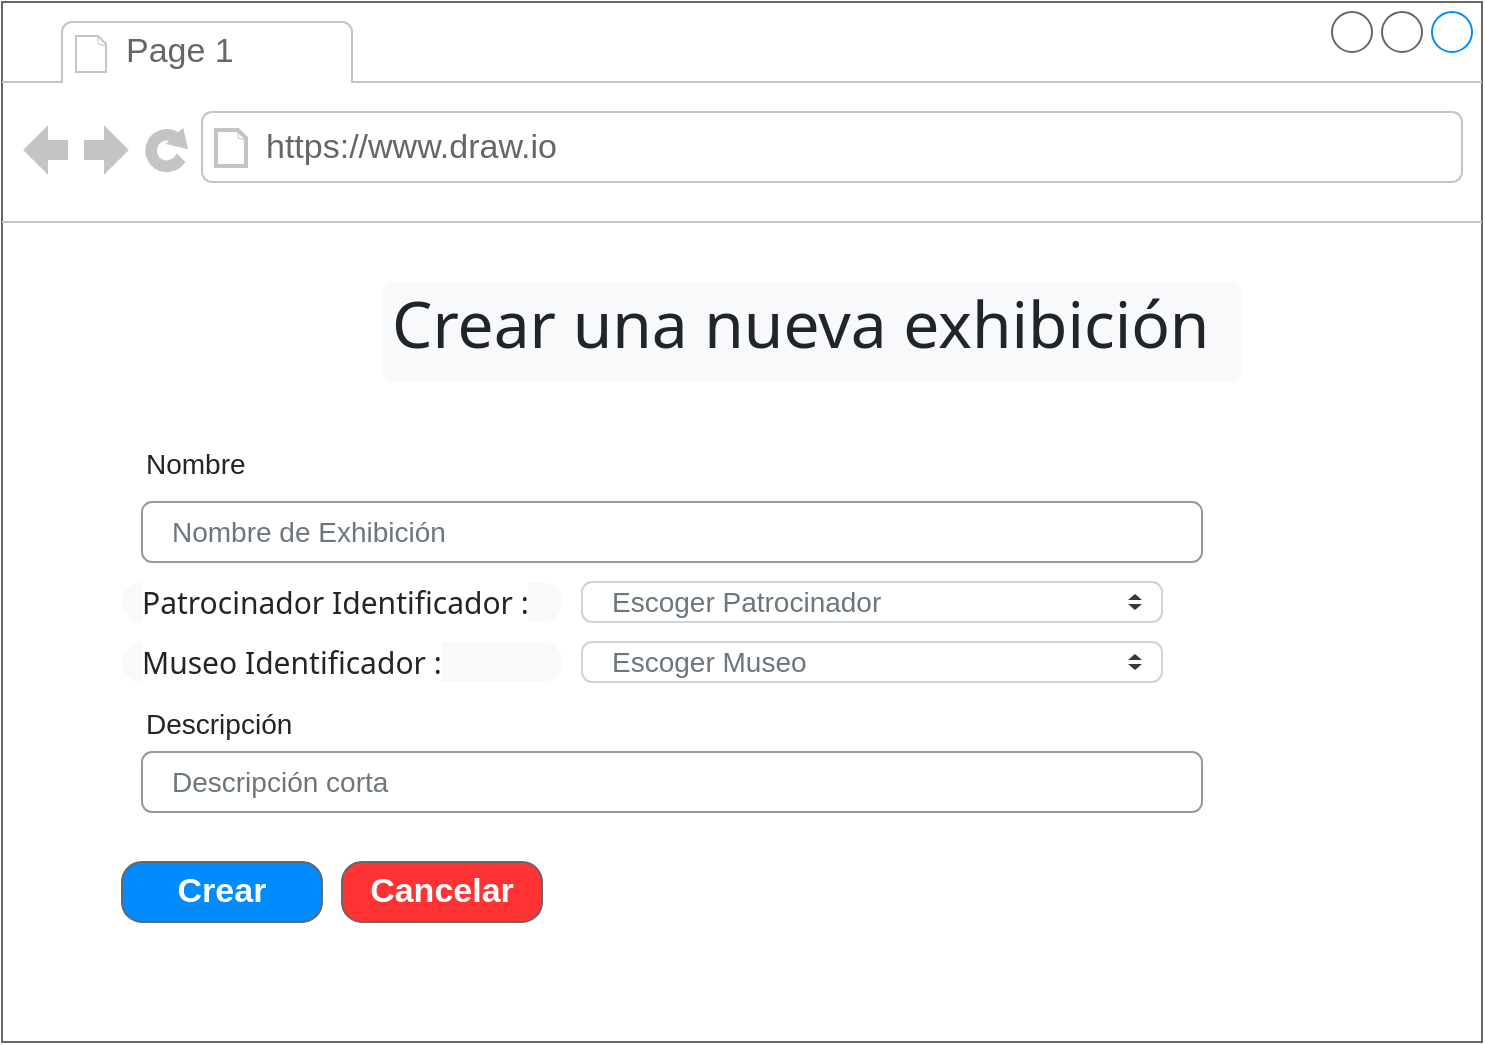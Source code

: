<mxfile version="20.5.3" type="github">
  <diagram id="FIxnGgVHaGochU8fmX4p" name="Página-1">
    <mxGraphModel dx="1981" dy="715" grid="1" gridSize="10" guides="1" tooltips="1" connect="1" arrows="1" fold="1" page="1" pageScale="1" pageWidth="827" pageHeight="1169" math="0" shadow="0">
      <root>
        <mxCell id="0" />
        <mxCell id="1" parent="0" />
        <mxCell id="HSkRyl3O7Hn2DS-7T1eo-1" value="" style="strokeWidth=1;shadow=0;dashed=0;align=center;html=1;shape=mxgraph.mockup.containers.browserWindow;rSize=0;strokeColor=#666666;strokeColor2=#008cff;strokeColor3=#c4c4c4;mainText=,;recursiveResize=0;" vertex="1" parent="1">
          <mxGeometry x="-70" y="180" width="740" height="520" as="geometry" />
        </mxCell>
        <mxCell id="HSkRyl3O7Hn2DS-7T1eo-2" value="Page 1" style="strokeWidth=1;shadow=0;dashed=0;align=center;html=1;shape=mxgraph.mockup.containers.anchor;fontSize=17;fontColor=#666666;align=left;" vertex="1" parent="HSkRyl3O7Hn2DS-7T1eo-1">
          <mxGeometry x="60" y="12" width="110" height="26" as="geometry" />
        </mxCell>
        <mxCell id="HSkRyl3O7Hn2DS-7T1eo-3" value="https://www.draw.io" style="strokeWidth=1;shadow=0;dashed=0;align=center;html=1;shape=mxgraph.mockup.containers.anchor;rSize=0;fontSize=17;fontColor=#666666;align=left;" vertex="1" parent="HSkRyl3O7Hn2DS-7T1eo-1">
          <mxGeometry x="130" y="60" width="250" height="26" as="geometry" />
        </mxCell>
        <mxCell id="HSkRyl3O7Hn2DS-7T1eo-5" value="&lt;span style=&quot;font-weight: 400; caret-color: rgb(33, 37, 41); color: rgb(33, 37, 41); font-family: system-ui, -apple-system, &amp;quot;Segoe UI&amp;quot;, Roboto, &amp;quot;Helvetica Neue&amp;quot;, &amp;quot;Noto Sans&amp;quot;, &amp;quot;Liberation Sans&amp;quot;, Arial, sans-serif, &amp;quot;Apple Color Emoji&amp;quot;, &amp;quot;Segoe UI Emoji&amp;quot;, &amp;quot;Segoe UI Symbol&amp;quot;, &amp;quot;Noto Color Emoji&amp;quot;; font-size: 15px; background-color: rgb(255, 255, 255);&quot;&gt;Patrocinador Identificador :&lt;/span&gt;" style="rounded=1;whiteSpace=wrap;html=1;arcSize=50;strokeColor=none;strokeWidth=1;fillColor=#F8F9FA;fontColor=#000000;whiteSpace=wrap;align=left;verticalAlign=middle;spacingLeft=0;fontStyle=1;fontSize=14;spacing=10;" vertex="1" parent="HSkRyl3O7Hn2DS-7T1eo-1">
          <mxGeometry x="60" y="290" width="220" height="20" as="geometry" />
        </mxCell>
        <mxCell id="HSkRyl3O7Hn2DS-7T1eo-7" value="Crear" style="strokeWidth=1;shadow=0;dashed=0;align=center;html=1;shape=mxgraph.mockup.buttons.button;strokeColor=#666666;fontColor=#ffffff;mainText=;buttonStyle=round;fontSize=17;fontStyle=1;fillColor=#008cff;whiteSpace=wrap;" vertex="1" parent="HSkRyl3O7Hn2DS-7T1eo-1">
          <mxGeometry x="60" y="430" width="100" height="30" as="geometry" />
        </mxCell>
        <mxCell id="HSkRyl3O7Hn2DS-7T1eo-8" value="Cancelar" style="strokeWidth=1;shadow=0;dashed=0;align=center;html=1;shape=mxgraph.mockup.buttons.button;strokeColor=#666666;fontColor=#ffffff;mainText=;buttonStyle=round;fontSize=17;fontStyle=1;fillColor=#FF3333;whiteSpace=wrap;" vertex="1" parent="HSkRyl3O7Hn2DS-7T1eo-1">
          <mxGeometry x="170" y="430" width="100" height="30" as="geometry" />
        </mxCell>
        <mxCell id="HSkRyl3O7Hn2DS-7T1eo-9" value="&lt;h2 style=&quot;box-sizing: border-box; margin: 0px 0px 0.5rem; padding: 0px; font-size: 2rem; font-family: &amp;quot;Segoe UI&amp;quot;, Arial, sans-serif; font-weight: 500; line-height: 1.2; caret-color: rgb(33, 37, 41); color: rgb(33, 37, 41); text-align: center !important;&quot; class=&quot;text-center&quot;&gt;Crear una nueva exhibición&lt;/h2&gt;" style="html=1;shadow=0;dashed=0;shape=mxgraph.bootstrap.rrect;rSize=5;strokeColor=none;strokeWidth=1;fillColor=#F8F9FA;fontColor=#000000;whiteSpace=wrap;align=left;verticalAlign=middle;spacingLeft=0;fontStyle=1;fontSize=14;spacing=5;" vertex="1" parent="HSkRyl3O7Hn2DS-7T1eo-1">
          <mxGeometry x="190" y="140" width="430" height="50" as="geometry" />
        </mxCell>
        <mxCell id="HSkRyl3O7Hn2DS-7T1eo-16" value="Escoger Patrocinador" style="html=1;shadow=0;dashed=0;shape=mxgraph.bootstrap.rrect;rSize=5;fillColor=#ffffff;strokeColor=#CED4DA;align=left;spacing=15;fontSize=14;fontColor=#6C767D;" vertex="1" parent="HSkRyl3O7Hn2DS-7T1eo-1">
          <mxGeometry x="290" y="290" width="290" height="20" as="geometry" />
        </mxCell>
        <mxCell id="HSkRyl3O7Hn2DS-7T1eo-17" value="" style="shape=triangle;direction=south;fillColor=#343A40;strokeColor=none;perimeter=none;" vertex="1" parent="HSkRyl3O7Hn2DS-7T1eo-16">
          <mxGeometry x="1" y="0.5" width="7" height="3" relative="1" as="geometry">
            <mxPoint x="-17" y="1" as="offset" />
          </mxGeometry>
        </mxCell>
        <mxCell id="HSkRyl3O7Hn2DS-7T1eo-18" value="" style="shape=triangle;direction=north;fillColor=#343A40;strokeColor=none;perimeter=none;" vertex="1" parent="HSkRyl3O7Hn2DS-7T1eo-16">
          <mxGeometry x="1" y="0.5" width="7" height="3" relative="1" as="geometry">
            <mxPoint x="-17" y="-4" as="offset" />
          </mxGeometry>
        </mxCell>
        <mxCell id="HSkRyl3O7Hn2DS-7T1eo-21" value="Nombre" style="fillColor=none;strokeColor=none;align=left;fontSize=14;fontColor=#212529;" vertex="1" parent="HSkRyl3O7Hn2DS-7T1eo-1">
          <mxGeometry x="70" y="210" width="260" height="40" as="geometry" />
        </mxCell>
        <mxCell id="HSkRyl3O7Hn2DS-7T1eo-22" value="Nombre de Exhibición" style="html=1;shadow=0;dashed=0;shape=mxgraph.bootstrap.rrect;rSize=5;fillColor=none;strokeColor=#999999;align=left;spacing=15;fontSize=14;fontColor=#6C767D;" vertex="1" parent="HSkRyl3O7Hn2DS-7T1eo-1">
          <mxGeometry width="530" height="30" relative="1" as="geometry">
            <mxPoint x="70" y="250" as="offset" />
          </mxGeometry>
        </mxCell>
        <mxCell id="HSkRyl3O7Hn2DS-7T1eo-25" value="&lt;span style=&quot;font-weight: 400; caret-color: rgb(33, 37, 41); color: rgb(33, 37, 41); font-family: system-ui, -apple-system, &amp;quot;Segoe UI&amp;quot;, Roboto, &amp;quot;Helvetica Neue&amp;quot;, &amp;quot;Noto Sans&amp;quot;, &amp;quot;Liberation Sans&amp;quot;, Arial, sans-serif, &amp;quot;Apple Color Emoji&amp;quot;, &amp;quot;Segoe UI Emoji&amp;quot;, &amp;quot;Segoe UI Symbol&amp;quot;, &amp;quot;Noto Color Emoji&amp;quot;; font-size: 15px; background-color: rgb(255, 255, 255);&quot;&gt;Museo Identificador :&lt;/span&gt;" style="rounded=1;whiteSpace=wrap;html=1;arcSize=50;strokeColor=none;strokeWidth=1;fillColor=#F8F9FA;fontColor=#000000;whiteSpace=wrap;align=left;verticalAlign=middle;spacingLeft=0;fontStyle=1;fontSize=14;spacing=10;" vertex="1" parent="HSkRyl3O7Hn2DS-7T1eo-1">
          <mxGeometry x="60" y="320" width="220" height="20" as="geometry" />
        </mxCell>
        <mxCell id="HSkRyl3O7Hn2DS-7T1eo-26" value="Escoger Museo" style="html=1;shadow=0;dashed=0;shape=mxgraph.bootstrap.rrect;rSize=5;fillColor=#ffffff;strokeColor=#CED4DA;align=left;spacing=15;fontSize=14;fontColor=#6C767D;" vertex="1" parent="HSkRyl3O7Hn2DS-7T1eo-1">
          <mxGeometry x="290" y="320" width="290" height="20" as="geometry" />
        </mxCell>
        <mxCell id="HSkRyl3O7Hn2DS-7T1eo-27" value="" style="shape=triangle;direction=south;fillColor=#343A40;strokeColor=none;perimeter=none;" vertex="1" parent="HSkRyl3O7Hn2DS-7T1eo-26">
          <mxGeometry x="1" y="0.5" width="7" height="3" relative="1" as="geometry">
            <mxPoint x="-17" y="1" as="offset" />
          </mxGeometry>
        </mxCell>
        <mxCell id="HSkRyl3O7Hn2DS-7T1eo-28" value="" style="shape=triangle;direction=north;fillColor=#343A40;strokeColor=none;perimeter=none;" vertex="1" parent="HSkRyl3O7Hn2DS-7T1eo-26">
          <mxGeometry x="1" y="0.5" width="7" height="3" relative="1" as="geometry">
            <mxPoint x="-17" y="-4" as="offset" />
          </mxGeometry>
        </mxCell>
        <mxCell id="HSkRyl3O7Hn2DS-7T1eo-29" value="Descripción" style="fillColor=none;strokeColor=none;align=left;fontSize=14;fontColor=#212529;" vertex="1" parent="HSkRyl3O7Hn2DS-7T1eo-1">
          <mxGeometry x="70" y="340" width="260" height="40" as="geometry" />
        </mxCell>
        <mxCell id="HSkRyl3O7Hn2DS-7T1eo-30" value="Descripción corta" style="html=1;shadow=0;dashed=0;shape=mxgraph.bootstrap.rrect;rSize=5;fillColor=none;strokeColor=#999999;align=left;spacing=15;fontSize=14;fontColor=#6C767D;" vertex="1" parent="HSkRyl3O7Hn2DS-7T1eo-1">
          <mxGeometry x="70" y="375" width="530" height="30" as="geometry" />
        </mxCell>
      </root>
    </mxGraphModel>
  </diagram>
</mxfile>
